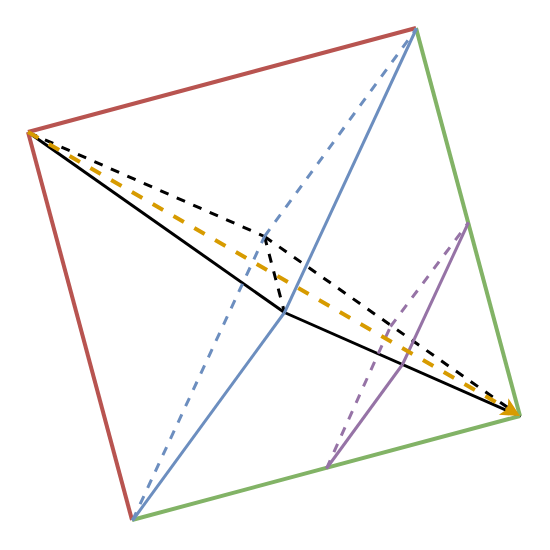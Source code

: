 <mxfile version="26.0.10">
  <diagram name="第 1 页" id="aBhaQiYXn4jUKXJwocdO">
    <mxGraphModel dx="377" dy="489" grid="1" gridSize="10" guides="1" tooltips="1" connect="1" arrows="1" fold="1" page="1" pageScale="1" pageWidth="1169" pageHeight="827" math="0" shadow="0">
      <root>
        <mxCell id="0" />
        <mxCell id="1" parent="0" />
        <mxCell id="iXTf0M0M9sNiWv3CrGNs-22" value="" style="group;rotation=330;" vertex="1" connectable="0" parent="1">
          <mxGeometry x="120" y="280" width="200" height="200" as="geometry" />
        </mxCell>
        <mxCell id="iXTf0M0M9sNiWv3CrGNs-16" style="rounded=0;orthogonalLoop=1;jettySize=auto;html=1;strokeWidth=1.5;endArrow=none;startFill=0;fillColor=#dae8fc;strokeColor=#000000;dashed=1;" edge="1" parent="iXTf0M0M9sNiWv3CrGNs-22">
          <mxGeometry relative="1" as="geometry">
            <mxPoint x="95" y="81" as="sourcePoint" />
            <mxPoint x="105" y="119" as="targetPoint" />
          </mxGeometry>
        </mxCell>
        <mxCell id="iXTf0M0M9sNiWv3CrGNs-15" style="rounded=0;orthogonalLoop=1;jettySize=auto;html=1;strokeWidth=1.5;endArrow=none;startFill=0;fillColor=#dae8fc;strokeColor=#000000;" edge="1" parent="iXTf0M0M9sNiWv3CrGNs-22">
          <mxGeometry relative="1" as="geometry">
            <mxPoint x="223" y="171" as="sourcePoint" />
            <mxPoint x="105" y="119" as="targetPoint" />
          </mxGeometry>
        </mxCell>
        <mxCell id="iXTf0M0M9sNiWv3CrGNs-13" style="rounded=0;orthogonalLoop=1;jettySize=auto;html=1;strokeWidth=1.5;endArrow=none;startFill=0;fillColor=#dae8fc;strokeColor=#000000;dashed=1;" edge="1" parent="iXTf0M0M9sNiWv3CrGNs-22">
          <mxGeometry relative="1" as="geometry">
            <mxPoint x="95" y="81" as="sourcePoint" />
            <mxPoint x="223" y="171" as="targetPoint" />
          </mxGeometry>
        </mxCell>
        <mxCell id="iXTf0M0M9sNiWv3CrGNs-12" style="rounded=0;orthogonalLoop=1;jettySize=auto;html=1;strokeWidth=1.5;endArrow=none;startFill=0;fillColor=#dae8fc;strokeColor=#000000;dashed=1;" edge="1" parent="iXTf0M0M9sNiWv3CrGNs-22">
          <mxGeometry relative="1" as="geometry">
            <mxPoint x="-23" y="29" as="sourcePoint" />
            <mxPoint x="95" y="81" as="targetPoint" />
          </mxGeometry>
        </mxCell>
        <mxCell id="iXTf0M0M9sNiWv3CrGNs-14" style="rounded=0;orthogonalLoop=1;jettySize=auto;html=1;strokeWidth=1.5;endArrow=none;startFill=0;fillColor=#dae8fc;strokeColor=#000000;" edge="1" parent="iXTf0M0M9sNiWv3CrGNs-22">
          <mxGeometry relative="1" as="geometry">
            <mxPoint x="105" y="119" as="sourcePoint" />
            <mxPoint x="-23" y="29" as="targetPoint" />
          </mxGeometry>
        </mxCell>
        <mxCell id="iXTf0M0M9sNiWv3CrGNs-4" style="rounded=0;orthogonalLoop=1;jettySize=auto;html=1;strokeWidth=2;endArrow=none;startFill=0;fillColor=#f8cecc;strokeColor=#b85450;" edge="1" parent="iXTf0M0M9sNiWv3CrGNs-22">
          <mxGeometry relative="1" as="geometry">
            <mxPoint x="-23" y="29" as="sourcePoint" />
            <mxPoint x="171" y="-23" as="targetPoint" />
          </mxGeometry>
        </mxCell>
        <mxCell id="iXTf0M0M9sNiWv3CrGNs-5" style="rounded=0;orthogonalLoop=1;jettySize=auto;html=1;strokeWidth=2;endArrow=none;startFill=0;fillColor=#f8cecc;strokeColor=#b85450;" edge="1" parent="iXTf0M0M9sNiWv3CrGNs-22">
          <mxGeometry relative="1" as="geometry">
            <mxPoint x="-23" y="29" as="sourcePoint" />
            <mxPoint x="29" y="223" as="targetPoint" />
          </mxGeometry>
        </mxCell>
        <mxCell id="iXTf0M0M9sNiWv3CrGNs-6" style="rounded=0;orthogonalLoop=1;jettySize=auto;html=1;strokeWidth=2;endArrow=none;startFill=0;fillColor=#d5e8d4;strokeColor=#82b366;" edge="1" parent="iXTf0M0M9sNiWv3CrGNs-22">
          <mxGeometry relative="1" as="geometry">
            <mxPoint x="171" y="-23" as="sourcePoint" />
            <mxPoint x="223" y="171" as="targetPoint" />
          </mxGeometry>
        </mxCell>
        <mxCell id="iXTf0M0M9sNiWv3CrGNs-7" style="rounded=0;orthogonalLoop=1;jettySize=auto;html=1;strokeWidth=2;endArrow=none;startFill=0;fillColor=#d5e8d4;strokeColor=#82b366;" edge="1" parent="iXTf0M0M9sNiWv3CrGNs-22">
          <mxGeometry relative="1" as="geometry">
            <mxPoint x="29" y="223" as="sourcePoint" />
            <mxPoint x="223" y="171" as="targetPoint" />
          </mxGeometry>
        </mxCell>
        <mxCell id="iXTf0M0M9sNiWv3CrGNs-8" style="rounded=0;orthogonalLoop=1;jettySize=auto;html=1;strokeWidth=1.5;endArrow=none;startFill=0;fillColor=#dae8fc;strokeColor=#6c8ebf;dashed=1;" edge="1" parent="iXTf0M0M9sNiWv3CrGNs-22">
          <mxGeometry relative="1" as="geometry">
            <mxPoint x="29" y="223" as="sourcePoint" />
            <mxPoint x="95" y="81" as="targetPoint" />
          </mxGeometry>
        </mxCell>
        <mxCell id="iXTf0M0M9sNiWv3CrGNs-9" style="rounded=0;orthogonalLoop=1;jettySize=auto;html=1;strokeWidth=1.5;endArrow=none;startFill=0;fillColor=#dae8fc;strokeColor=#6c8ebf;" edge="1" parent="iXTf0M0M9sNiWv3CrGNs-22">
          <mxGeometry relative="1" as="geometry">
            <mxPoint x="29" y="223" as="sourcePoint" />
            <mxPoint x="105" y="119" as="targetPoint" />
          </mxGeometry>
        </mxCell>
        <mxCell id="iXTf0M0M9sNiWv3CrGNs-10" style="rounded=0;orthogonalLoop=1;jettySize=auto;html=1;strokeWidth=1.5;endArrow=none;startFill=0;fillColor=#dae8fc;strokeColor=#6c8ebf;" edge="1" parent="iXTf0M0M9sNiWv3CrGNs-22">
          <mxGeometry relative="1" as="geometry">
            <mxPoint x="105" y="119" as="sourcePoint" />
            <mxPoint x="171" y="-23" as="targetPoint" />
          </mxGeometry>
        </mxCell>
        <mxCell id="iXTf0M0M9sNiWv3CrGNs-11" style="rounded=0;orthogonalLoop=1;jettySize=auto;html=1;strokeWidth=1.5;endArrow=none;startFill=0;fillColor=#dae8fc;strokeColor=#6c8ebf;dashed=1;" edge="1" parent="iXTf0M0M9sNiWv3CrGNs-22">
          <mxGeometry relative="1" as="geometry">
            <mxPoint x="95" y="81" as="sourcePoint" />
            <mxPoint x="171" y="-23" as="targetPoint" />
          </mxGeometry>
        </mxCell>
        <mxCell id="iXTf0M0M9sNiWv3CrGNs-18" style="rounded=0;orthogonalLoop=1;jettySize=auto;html=1;strokeWidth=1.5;endArrow=none;startFill=0;fillColor=#e1d5e7;strokeColor=#9673a6;dashed=1;" edge="1" parent="iXTf0M0M9sNiWv3CrGNs-22">
          <mxGeometry relative="1" as="geometry">
            <mxPoint x="126" y="197" as="sourcePoint" />
            <mxPoint x="158" y="126" as="targetPoint" />
          </mxGeometry>
        </mxCell>
        <mxCell id="iXTf0M0M9sNiWv3CrGNs-19" style="rounded=0;orthogonalLoop=1;jettySize=auto;html=1;strokeWidth=1.5;endArrow=none;startFill=0;fillColor=#e1d5e7;strokeColor=#9673a6;" edge="1" parent="iXTf0M0M9sNiWv3CrGNs-22">
          <mxGeometry relative="1" as="geometry">
            <mxPoint x="126" y="197" as="sourcePoint" />
            <mxPoint x="164" y="145" as="targetPoint" />
          </mxGeometry>
        </mxCell>
        <mxCell id="iXTf0M0M9sNiWv3CrGNs-20" style="rounded=0;orthogonalLoop=1;jettySize=auto;html=1;strokeWidth=1.5;endArrow=none;startFill=0;fillColor=#e1d5e7;strokeColor=#9673a6;" edge="1" parent="iXTf0M0M9sNiWv3CrGNs-22">
          <mxGeometry relative="1" as="geometry">
            <mxPoint x="164" y="145" as="sourcePoint" />
            <mxPoint x="197" y="74" as="targetPoint" />
          </mxGeometry>
        </mxCell>
        <mxCell id="iXTf0M0M9sNiWv3CrGNs-21" style="rounded=0;orthogonalLoop=1;jettySize=auto;html=1;strokeWidth=1.5;endArrow=none;startFill=0;fillColor=#e1d5e7;strokeColor=#9673a6;dashed=1;" edge="1" parent="iXTf0M0M9sNiWv3CrGNs-22">
          <mxGeometry relative="1" as="geometry">
            <mxPoint x="158" y="126" as="sourcePoint" />
            <mxPoint x="197" y="74" as="targetPoint" />
          </mxGeometry>
        </mxCell>
        <mxCell id="iXTf0M0M9sNiWv3CrGNs-2" style="rounded=0;orthogonalLoop=1;jettySize=auto;html=1;exitX=0;exitY=0;exitDx=0;exitDy=0;entryX=1;entryY=1;entryDx=0;entryDy=0;strokeWidth=2;fillColor=#ffe6cc;strokeColor=#d79b00;dashed=1;endSize=3;" edge="1" parent="iXTf0M0M9sNiWv3CrGNs-22">
          <mxGeometry relative="1" as="geometry">
            <mxPoint x="-23" y="29" as="sourcePoint" />
            <mxPoint x="223" y="171" as="targetPoint" />
          </mxGeometry>
        </mxCell>
      </root>
    </mxGraphModel>
  </diagram>
</mxfile>
